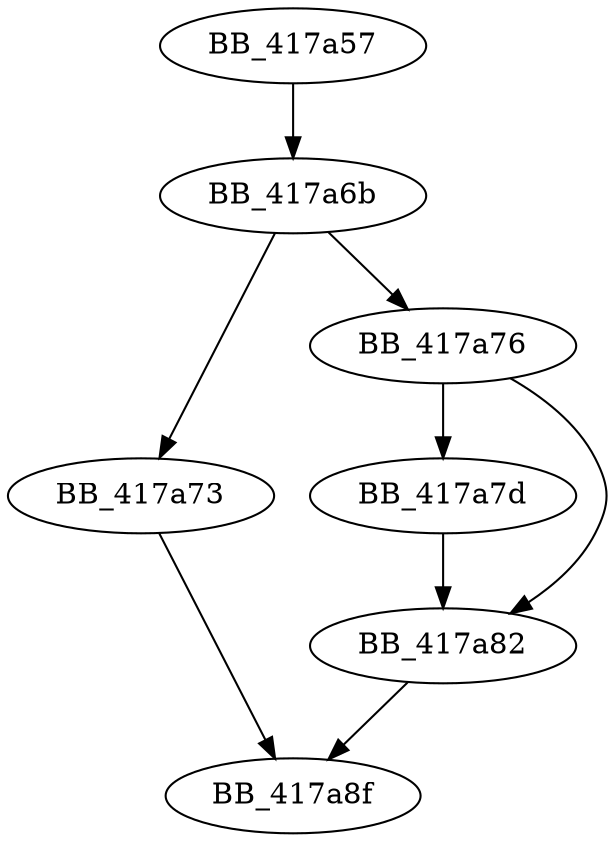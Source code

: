 DiGraph __Mtx_init{
BB_417a57->BB_417a6b
BB_417a6b->BB_417a73
BB_417a6b->BB_417a76
BB_417a73->BB_417a8f
BB_417a76->BB_417a7d
BB_417a76->BB_417a82
BB_417a7d->BB_417a82
BB_417a82->BB_417a8f
}
